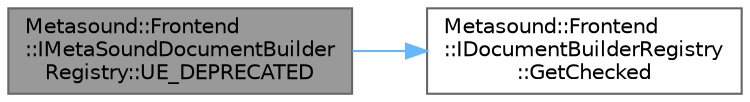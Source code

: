 digraph "Metasound::Frontend::IMetaSoundDocumentBuilderRegistry::UE_DEPRECATED"
{
 // INTERACTIVE_SVG=YES
 // LATEX_PDF_SIZE
  bgcolor="transparent";
  edge [fontname=Helvetica,fontsize=10,labelfontname=Helvetica,labelfontsize=10];
  node [fontname=Helvetica,fontsize=10,shape=box,height=0.2,width=0.4];
  rankdir="LR";
  Node1 [id="Node000001",label="Metasound::Frontend\l::IMetaSoundDocumentBuilder\lRegistry::UE_DEPRECATED",height=0.2,width=0.4,color="gray40", fillcolor="grey60", style="filled", fontcolor="black",tooltip=" "];
  Node1 -> Node2 [id="edge1_Node000001_Node000002",color="steelblue1",style="solid",tooltip=" "];
  Node2 [id="Node000002",label="Metasound::Frontend\l::IDocumentBuilderRegistry\l::GetChecked",height=0.2,width=0.4,color="grey40", fillcolor="white", style="filled",URL="$d4/da2/classMetasound_1_1Frontend_1_1IDocumentBuilderRegistry.html#a5de6aeeade05893c143a443d775f6a8f",tooltip=" "];
}
